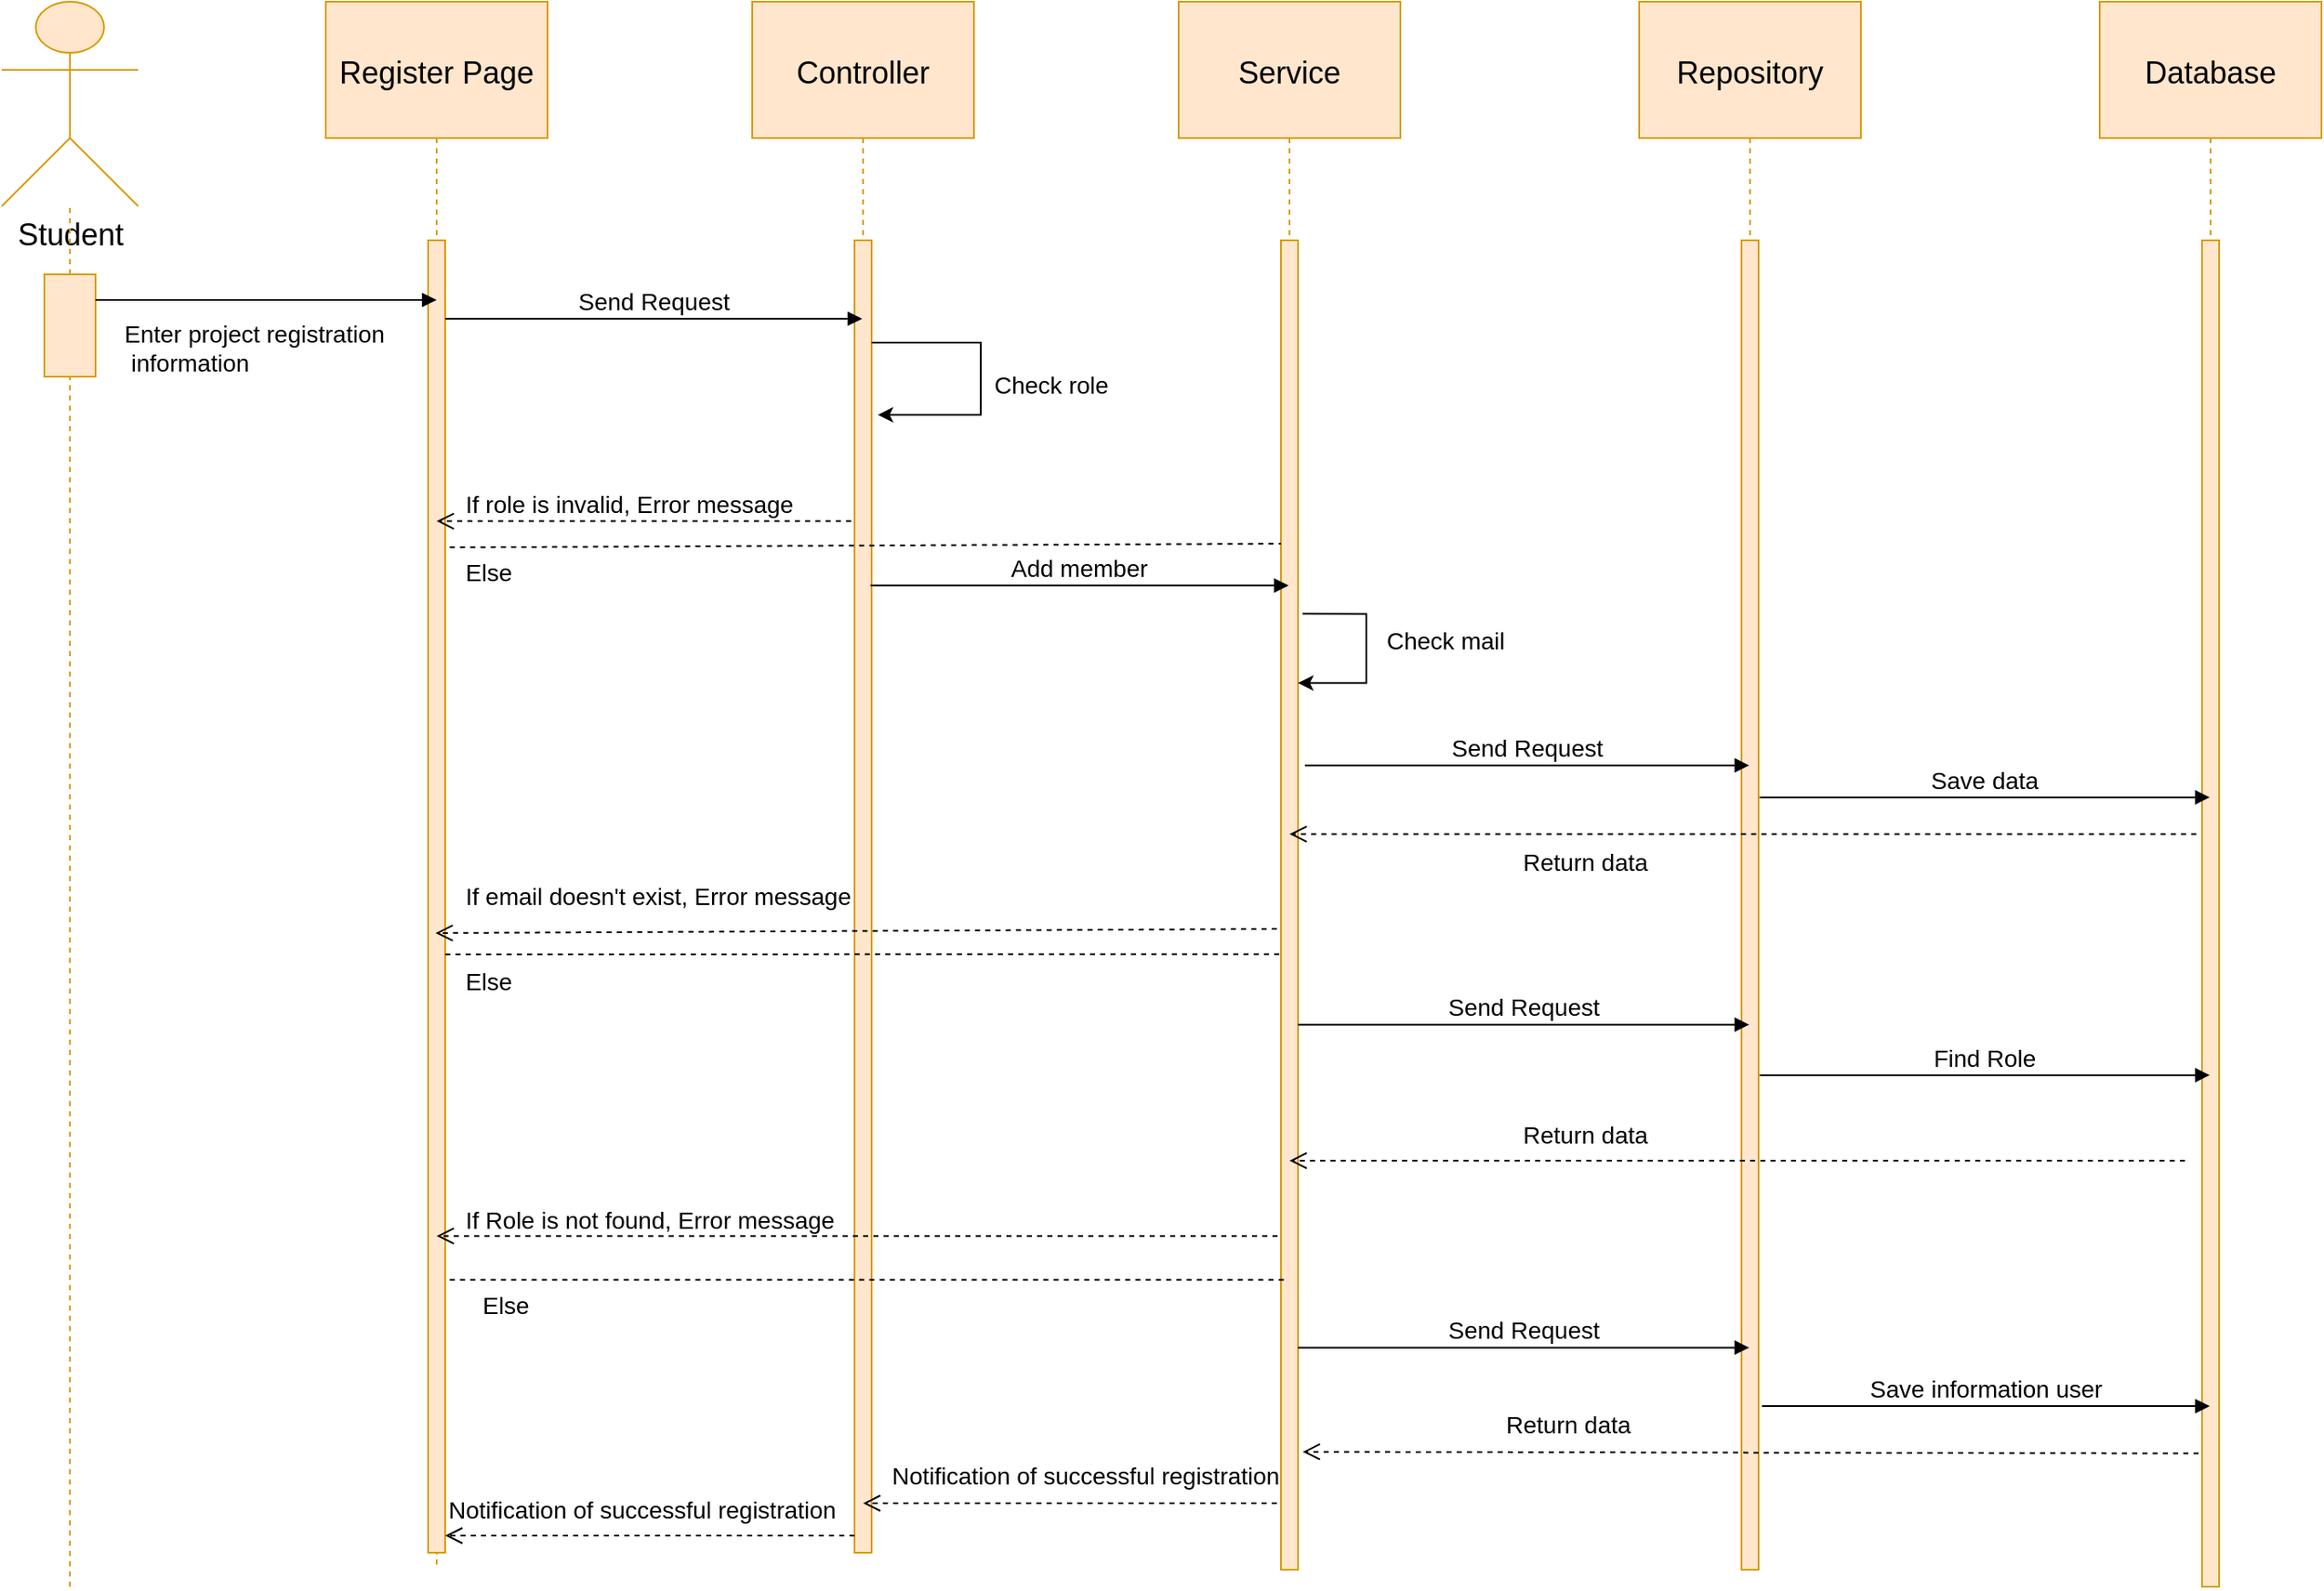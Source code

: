 <mxfile version="14.1.1" type="device"><diagram id="HSglVsEhUNREaa5l7rdh" name="Page-1"><mxGraphModel dx="2072" dy="5782" grid="1" gridSize="10" guides="1" tooltips="1" connect="1" arrows="1" fold="1" page="1" pageScale="1" pageWidth="3300" pageHeight="4681" math="0" shadow="0"><root><mxCell id="0"/><mxCell id="1" parent="0"/><mxCell id="6VEmjubbbB7XY-yoPdHq-1" value="&lt;font style=&quot;font-size: 18px&quot;&gt;Student&lt;/font&gt;" style="shape=umlActor;verticalLabelPosition=bottom;verticalAlign=top;html=1;outlineConnect=0;fillColor=#ffe6cc;strokeColor=#d79b00;" parent="1" vertex="1"><mxGeometry x="40" y="-40" width="80" height="120" as="geometry"/></mxCell><mxCell id="6VEmjubbbB7XY-yoPdHq-2" value="" style="endArrow=none;dashed=1;html=1;fillColor=#ffe6cc;strokeColor=#d79b00;" parent="1" source="6VEmjubbbB7XY-yoPdHq-3" target="6VEmjubbbB7XY-yoPdHq-1" edge="1"><mxGeometry width="50" height="50" relative="1" as="geometry"><mxPoint x="80" y="890" as="sourcePoint"/><mxPoint x="900" y="420" as="targetPoint"/></mxGeometry></mxCell><mxCell id="6VEmjubbbB7XY-yoPdHq-3" value="" style="rounded=0;whiteSpace=wrap;html=1;fillColor=#ffe6cc;strokeColor=#d79b00;" parent="1" vertex="1"><mxGeometry x="65" y="120" width="30" height="60" as="geometry"/></mxCell><mxCell id="6VEmjubbbB7XY-yoPdHq-4" value="" style="endArrow=none;dashed=1;html=1;fillColor=#ffe6cc;strokeColor=#d79b00;" parent="1" target="6VEmjubbbB7XY-yoPdHq-3" edge="1"><mxGeometry width="50" height="50" relative="1" as="geometry"><mxPoint x="80" y="890" as="sourcePoint"/><mxPoint x="80" y="130" as="targetPoint"/></mxGeometry></mxCell><mxCell id="6VEmjubbbB7XY-yoPdHq-5" value="Register Page" style="shape=umlLifeline;perimeter=lifelinePerimeter;container=1;collapsible=0;recursiveResize=0;rounded=0;shadow=0;strokeWidth=1;fillColor=#ffe6cc;strokeColor=#d79b00;size=80;fontSize=18;" parent="1" vertex="1"><mxGeometry x="230" y="-40" width="130" height="920" as="geometry"/></mxCell><mxCell id="6VEmjubbbB7XY-yoPdHq-6" value="" style="points=[];perimeter=orthogonalPerimeter;rounded=0;shadow=0;strokeWidth=1;fillColor=#ffe6cc;strokeColor=#d79b00;" parent="6VEmjubbbB7XY-yoPdHq-5" vertex="1"><mxGeometry x="60" y="140" width="10" height="770" as="geometry"/></mxCell><mxCell id="6VEmjubbbB7XY-yoPdHq-7" value="Controller" style="shape=umlLifeline;perimeter=lifelinePerimeter;container=1;collapsible=0;recursiveResize=0;rounded=0;shadow=0;strokeWidth=1;fillColor=#ffe6cc;strokeColor=#d79b00;size=80;fontSize=18;" parent="1" vertex="1"><mxGeometry x="480" y="-40" width="130" height="910" as="geometry"/></mxCell><mxCell id="6VEmjubbbB7XY-yoPdHq-8" value="" style="points=[];perimeter=orthogonalPerimeter;rounded=0;shadow=0;strokeWidth=1;fillColor=#ffe6cc;strokeColor=#d79b00;" parent="6VEmjubbbB7XY-yoPdHq-7" vertex="1"><mxGeometry x="60" y="140" width="10" height="770" as="geometry"/></mxCell><mxCell id="6VEmjubbbB7XY-yoPdHq-9" value="Service" style="shape=umlLifeline;perimeter=lifelinePerimeter;container=1;collapsible=0;recursiveResize=0;rounded=0;shadow=0;strokeWidth=1;fillColor=#ffe6cc;strokeColor=#d79b00;size=80;fontSize=18;" parent="1" vertex="1"><mxGeometry x="730" y="-40" width="130" height="920" as="geometry"/></mxCell><mxCell id="6VEmjubbbB7XY-yoPdHq-10" value="" style="points=[];perimeter=orthogonalPerimeter;rounded=0;shadow=0;strokeWidth=1;fillColor=#ffe6cc;strokeColor=#d79b00;" parent="6VEmjubbbB7XY-yoPdHq-9" vertex="1"><mxGeometry x="60" y="140" width="10" height="780" as="geometry"/></mxCell><mxCell id="o4KcC57QCx_ZrHxfI-Iv-1" value="" style="edgeStyle=orthogonalEdgeStyle;rounded=0;orthogonalLoop=1;jettySize=auto;html=1;fontSize=10;exitX=1.267;exitY=0.281;exitDx=0;exitDy=0;exitPerimeter=0;entryX=1;entryY=0.333;entryDx=0;entryDy=0;entryPerimeter=0;" edge="1" parent="6VEmjubbbB7XY-yoPdHq-9" source="6VEmjubbbB7XY-yoPdHq-10" target="6VEmjubbbB7XY-yoPdHq-10"><mxGeometry relative="1" as="geometry"><mxPoint x="-170" y="210" as="sourcePoint"/><mxPoint x="-166.39" y="252.41" as="targetPoint"/><Array as="points"><mxPoint x="110" y="359"/><mxPoint x="110" y="400"/></Array></mxGeometry></mxCell><mxCell id="6VEmjubbbB7XY-yoPdHq-11" value="Repository" style="shape=umlLifeline;perimeter=lifelinePerimeter;container=1;collapsible=0;recursiveResize=0;rounded=0;shadow=0;strokeWidth=1;fillColor=#ffe6cc;strokeColor=#d79b00;size=80;fontSize=18;" parent="1" vertex="1"><mxGeometry x="1000" y="-40" width="130" height="920" as="geometry"/></mxCell><mxCell id="6VEmjubbbB7XY-yoPdHq-12" value="" style="points=[];perimeter=orthogonalPerimeter;rounded=0;shadow=0;strokeWidth=1;fillColor=#ffe6cc;strokeColor=#d79b00;" parent="6VEmjubbbB7XY-yoPdHq-11" vertex="1"><mxGeometry x="60" y="140" width="10" height="780" as="geometry"/></mxCell><mxCell id="6VEmjubbbB7XY-yoPdHq-13" value="Database" style="shape=umlLifeline;perimeter=lifelinePerimeter;container=1;collapsible=0;recursiveResize=0;rounded=0;shadow=0;strokeWidth=1;fillColor=#ffe6cc;strokeColor=#d79b00;size=80;fontSize=18;" parent="1" vertex="1"><mxGeometry x="1270" y="-40" width="130" height="930" as="geometry"/></mxCell><mxCell id="6VEmjubbbB7XY-yoPdHq-14" value="" style="points=[];perimeter=orthogonalPerimeter;rounded=0;shadow=0;strokeWidth=1;fillColor=#ffe6cc;strokeColor=#d79b00;" parent="6VEmjubbbB7XY-yoPdHq-13" vertex="1"><mxGeometry x="60" y="140" width="10" height="790" as="geometry"/></mxCell><mxCell id="6VEmjubbbB7XY-yoPdHq-16" value="" style="verticalAlign=bottom;endArrow=block;shadow=0;strokeWidth=1;exitX=1;exitY=0.25;exitDx=0;exitDy=0;fontSize=14;" parent="1" source="6VEmjubbbB7XY-yoPdHq-3" edge="1"><mxGeometry relative="1" as="geometry"><mxPoint x="13.84" y="186.8" as="sourcePoint"/><mxPoint x="295" y="135" as="targetPoint"/></mxGeometry></mxCell><mxCell id="6VEmjubbbB7XY-yoPdHq-17" value="Send Request" style="verticalAlign=bottom;endArrow=block;shadow=0;strokeWidth=1;fontSize=14;" parent="1" target="6VEmjubbbB7XY-yoPdHq-7" edge="1"><mxGeometry relative="1" as="geometry"><mxPoint x="300" y="146" as="sourcePoint"/><mxPoint x="305" y="145" as="targetPoint"/></mxGeometry></mxCell><mxCell id="6VEmjubbbB7XY-yoPdHq-22" value="" style="edgeStyle=orthogonalEdgeStyle;rounded=0;orthogonalLoop=1;jettySize=auto;html=1;fontSize=10;exitX=1.135;exitY=0.738;exitDx=0;exitDy=0;exitPerimeter=0;entryX=1.361;entryY=0.133;entryDx=0;entryDy=0;entryPerimeter=0;" parent="1" target="6VEmjubbbB7XY-yoPdHq-8" edge="1"><mxGeometry relative="1" as="geometry"><mxPoint x="550.0" y="160.0" as="sourcePoint"/><mxPoint x="552" y="222" as="targetPoint"/><Array as="points"><mxPoint x="614" y="160"/><mxPoint x="614" y="202"/></Array></mxGeometry></mxCell><mxCell id="6VEmjubbbB7XY-yoPdHq-23" value="&lt;span style=&quot;color: rgb(0 , 0 , 0) ; font-family: &amp;#34;helvetica&amp;#34; ; font-size: 14px ; font-style: normal ; font-weight: 400 ; letter-spacing: normal ; text-align: center ; text-indent: 0px ; text-transform: none ; word-spacing: 0px ; background-color: rgb(255 , 255 , 255) ; display: inline ; float: none&quot;&gt;Check role&lt;/span&gt;" style="text;whiteSpace=wrap;html=1;fontSize=14;" parent="1" vertex="1"><mxGeometry x="620" y="170" width="100" height="30" as="geometry"/></mxCell><mxCell id="6VEmjubbbB7XY-yoPdHq-24" value="" style="verticalAlign=bottom;endArrow=open;dashed=1;endSize=8;shadow=0;strokeWidth=1;exitX=-0.199;exitY=0.214;exitDx=0;exitDy=0;exitPerimeter=0;" parent="1" source="6VEmjubbbB7XY-yoPdHq-8" target="6VEmjubbbB7XY-yoPdHq-5" edge="1"><mxGeometry relative="1" as="geometry"><mxPoint x="644.69" y="241.6" as="targetPoint"/><mxPoint x="540" y="244" as="sourcePoint"/></mxGeometry></mxCell><mxCell id="6VEmjubbbB7XY-yoPdHq-25" value="&lt;div style=&quot;text-align: center&quot;&gt;&lt;font face=&quot;helvetica&quot;&gt;&lt;span style=&quot;background-color: rgb(255 , 255 , 255)&quot;&gt;If role is invalid, Error message&lt;/span&gt;&lt;/font&gt;&lt;/div&gt;" style="text;whiteSpace=wrap;html=1;fontSize=14;" parent="1" vertex="1"><mxGeometry x="310" y="240" width="240" height="30" as="geometry"/></mxCell><mxCell id="6VEmjubbbB7XY-yoPdHq-28" value="&lt;span style=&quot;color: rgb(0 , 0 , 0) ; font-family: &amp;#34;helvetica&amp;#34; ; font-size: 14px ; font-style: normal ; font-weight: 400 ; letter-spacing: normal ; text-align: center ; text-indent: 0px ; text-transform: none ; word-spacing: 0px ; background-color: rgb(255 , 255 , 255) ; display: inline ; float: none&quot;&gt;Else&lt;/span&gt;" style="text;whiteSpace=wrap;html=1;fontSize=14;" parent="1" vertex="1"><mxGeometry x="310" y="280" width="100" height="30" as="geometry"/></mxCell><mxCell id="6VEmjubbbB7XY-yoPdHq-33" value="" style="endArrow=none;dashed=1;html=1;fontSize=10;exitX=1.267;exitY=0.234;exitDx=0;exitDy=0;exitPerimeter=0;" parent="1" source="6VEmjubbbB7XY-yoPdHq-6" edge="1"><mxGeometry width="50" height="50" relative="1" as="geometry"><mxPoint x="398.98" y="278.195" as="sourcePoint"/><mxPoint x="790" y="278" as="targetPoint"/><Array as="points"/></mxGeometry></mxCell><mxCell id="6VEmjubbbB7XY-yoPdHq-34" value="Add member" style="verticalAlign=bottom;endArrow=block;shadow=0;strokeWidth=1;fontSize=14;exitX=0.933;exitY=0.263;exitDx=0;exitDy=0;exitPerimeter=0;" parent="1" source="6VEmjubbbB7XY-yoPdHq-8" target="6VEmjubbbB7XY-yoPdHq-9" edge="1"><mxGeometry relative="1" as="geometry"><mxPoint x="310" y="156" as="sourcePoint"/><mxPoint x="554.5" y="156" as="targetPoint"/></mxGeometry></mxCell><mxCell id="6VEmjubbbB7XY-yoPdHq-35" value="Send Request" style="verticalAlign=bottom;endArrow=block;shadow=0;strokeWidth=1;fontSize=14;exitX=1.4;exitY=0.395;exitDx=0;exitDy=0;exitPerimeter=0;" parent="1" target="6VEmjubbbB7XY-yoPdHq-11" edge="1" source="6VEmjubbbB7XY-yoPdHq-10"><mxGeometry relative="1" as="geometry"><mxPoint x="801" y="377" as="sourcePoint"/><mxPoint x="990" y="410" as="targetPoint"/></mxGeometry></mxCell><mxCell id="6VEmjubbbB7XY-yoPdHq-37" value="Save data" style="verticalAlign=bottom;endArrow=block;shadow=0;strokeWidth=1;fontSize=14;exitX=1.067;exitY=0.419;exitDx=0;exitDy=0;exitPerimeter=0;" parent="1" target="6VEmjubbbB7XY-yoPdHq-13" edge="1" source="6VEmjubbbB7XY-yoPdHq-12"><mxGeometry relative="1" as="geometry"><mxPoint x="1070" y="387" as="sourcePoint"/><mxPoint x="1066.41" y="386.67" as="targetPoint"/></mxGeometry></mxCell><mxCell id="6VEmjubbbB7XY-yoPdHq-38" value="" style="verticalAlign=bottom;endArrow=open;dashed=1;endSize=8;shadow=0;strokeWidth=1;exitX=-0.333;exitY=0.441;exitDx=0;exitDy=0;exitPerimeter=0;" parent="1" source="6VEmjubbbB7XY-yoPdHq-14" target="6VEmjubbbB7XY-yoPdHq-9" edge="1"><mxGeometry relative="1" as="geometry"><mxPoint x="644.69" y="241.6" as="targetPoint"/><mxPoint x="786.64" y="243.76" as="sourcePoint"/></mxGeometry></mxCell><mxCell id="6VEmjubbbB7XY-yoPdHq-39" value="&lt;span style=&quot;color: rgb(0 , 0 , 0) ; font-family: &amp;#34;helvetica&amp;#34; ; font-size: 14px ; font-style: normal ; font-weight: 400 ; letter-spacing: normal ; text-align: center ; text-indent: 0px ; text-transform: none ; word-spacing: 0px ; background-color: rgb(255 , 255 , 255) ; display: inline ; float: none&quot;&gt;Return data&lt;/span&gt;" style="text;whiteSpace=wrap;html=1;fontSize=14;" parent="1" vertex="1"><mxGeometry x="930" y="450" width="170" height="30" as="geometry"/></mxCell><mxCell id="6VEmjubbbB7XY-yoPdHq-41" value="" style="verticalAlign=bottom;endArrow=open;dashed=1;endSize=8;shadow=0;strokeWidth=1;entryX=0.495;entryY=0.594;entryDx=0;entryDy=0;entryPerimeter=0;exitX=-0.239;exitY=0.518;exitDx=0;exitDy=0;exitPerimeter=0;" parent="1" source="6VEmjubbbB7XY-yoPdHq-10" target="6VEmjubbbB7XY-yoPdHq-5" edge="1"><mxGeometry relative="1" as="geometry"><mxPoint x="1080" y="429.74" as="targetPoint"/><mxPoint x="786" y="477" as="sourcePoint"/></mxGeometry></mxCell><mxCell id="6VEmjubbbB7XY-yoPdHq-43" value="&lt;span style=&quot;font-family: &amp;#34;helvetica&amp;#34; ; text-align: center ; background-color: rgb(255 , 255 , 255)&quot;&gt;If email doesn't exist, Error message&lt;/span&gt;" style="text;whiteSpace=wrap;html=1;fontSize=14;" parent="1" vertex="1"><mxGeometry x="310" y="470" width="260" height="30" as="geometry"/></mxCell><mxCell id="6VEmjubbbB7XY-yoPdHq-46" value="" style="endArrow=none;dashed=1;html=1;fontSize=10;entryX=0;entryY=0.537;entryDx=0;entryDy=0;entryPerimeter=0;" parent="1" target="6VEmjubbbB7XY-yoPdHq-10" edge="1"><mxGeometry width="50" height="50" relative="1" as="geometry"><mxPoint x="300" y="519" as="sourcePoint"/><mxPoint x="785" y="519" as="targetPoint"/><Array as="points"/></mxGeometry></mxCell><mxCell id="6VEmjubbbB7XY-yoPdHq-47" value="&lt;div style=&quot;text-align: center&quot;&gt;&lt;font face=&quot;helvetica&quot;&gt;&lt;span style=&quot;background-color: rgb(255 , 255 , 255)&quot;&gt;Else&lt;/span&gt;&lt;/font&gt;&lt;/div&gt;" style="text;whiteSpace=wrap;html=1;fontSize=14;" parent="1" vertex="1"><mxGeometry x="310" y="520" width="200" height="30" as="geometry"/></mxCell><mxCell id="6VEmjubbbB7XY-yoPdHq-48" value="Send Request" style="verticalAlign=bottom;endArrow=block;shadow=0;strokeWidth=1;fontSize=14;exitX=1;exitY=0.59;exitDx=0;exitDy=0;exitPerimeter=0;" parent="1" target="6VEmjubbbB7XY-yoPdHq-11" edge="1" source="6VEmjubbbB7XY-yoPdHq-10"><mxGeometry relative="1" as="geometry"><mxPoint x="803" y="600" as="sourcePoint"/><mxPoint x="1066.41" y="386.67" as="targetPoint"/></mxGeometry></mxCell><mxCell id="6VEmjubbbB7XY-yoPdHq-49" value="Find Role" style="verticalAlign=bottom;endArrow=block;shadow=0;strokeWidth=1;fontSize=14;exitX=1.067;exitY=0.628;exitDx=0;exitDy=0;exitPerimeter=0;" parent="1" source="6VEmjubbbB7XY-yoPdHq-12" target="6VEmjubbbB7XY-yoPdHq-13" edge="1"><mxGeometry relative="1" as="geometry"><mxPoint x="821" y="397" as="sourcePoint"/><mxPoint x="1076.41" y="396.67" as="targetPoint"/></mxGeometry></mxCell><mxCell id="6VEmjubbbB7XY-yoPdHq-50" value="" style="verticalAlign=bottom;endArrow=open;dashed=1;endSize=8;shadow=0;strokeWidth=1;" parent="1" target="6VEmjubbbB7XY-yoPdHq-9" edge="1"><mxGeometry relative="1" as="geometry"><mxPoint x="804.5" y="429.74" as="targetPoint"/><mxPoint x="1320" y="640" as="sourcePoint"/></mxGeometry></mxCell><mxCell id="6VEmjubbbB7XY-yoPdHq-51" value="&lt;span style=&quot;color: rgb(0 , 0 , 0) ; font-family: &amp;#34;helvetica&amp;#34; ; font-size: 14px ; font-style: normal ; font-weight: 400 ; letter-spacing: normal ; text-align: center ; text-indent: 0px ; text-transform: none ; word-spacing: 0px ; background-color: rgb(255 , 255 , 255) ; display: inline ; float: none&quot;&gt;Return data&lt;/span&gt;" style="text;whiteSpace=wrap;html=1;fontSize=14;" parent="1" vertex="1"><mxGeometry x="930" y="610" width="170" height="30" as="geometry"/></mxCell><mxCell id="6VEmjubbbB7XY-yoPdHq-52" value="" style="verticalAlign=bottom;endArrow=open;dashed=1;endSize=8;shadow=0;strokeWidth=1;exitX=-0.2;exitY=0.749;exitDx=0;exitDy=0;exitPerimeter=0;" parent="1" source="6VEmjubbbB7XY-yoPdHq-10" target="6VEmjubbbB7XY-yoPdHq-5" edge="1"><mxGeometry relative="1" as="geometry"><mxPoint x="306.82" y="507.68" as="targetPoint"/><mxPoint x="804.5" y="507.68" as="sourcePoint"/></mxGeometry></mxCell><mxCell id="6VEmjubbbB7XY-yoPdHq-53" value="&lt;span style=&quot;font-family: &amp;#34;helvetica&amp;#34; ; text-align: center ; background-color: rgb(255 , 255 , 255)&quot;&gt;If Role is not found, Error message&lt;/span&gt;" style="text;whiteSpace=wrap;html=1;fontSize=14;" parent="1" vertex="1"><mxGeometry x="310" y="660" width="270" height="30" as="geometry"/></mxCell><mxCell id="6VEmjubbbB7XY-yoPdHq-60" value="" style="endArrow=none;dashed=1;html=1;fontSize=10;exitX=1.267;exitY=0.792;exitDx=0;exitDy=0;exitPerimeter=0;" parent="1" source="6VEmjubbbB7XY-yoPdHq-6" target="6VEmjubbbB7XY-yoPdHq-9" edge="1"><mxGeometry width="50" height="50" relative="1" as="geometry"><mxPoint x="641.5" y="736.56" as="sourcePoint"/><mxPoint x="1391.5" y="735.36" as="targetPoint"/><Array as="points"/></mxGeometry></mxCell><mxCell id="6VEmjubbbB7XY-yoPdHq-61" value="&lt;div style=&quot;text-align: center&quot;&gt;&lt;font face=&quot;helvetica&quot;&gt;&lt;span style=&quot;background-color: rgb(255 , 255 , 255)&quot;&gt;Else&lt;/span&gt;&lt;/font&gt;&lt;/div&gt;" style="text;whiteSpace=wrap;html=1;fontSize=14;" parent="1" vertex="1"><mxGeometry x="320" y="710" width="170" height="30" as="geometry"/></mxCell><mxCell id="6VEmjubbbB7XY-yoPdHq-62" value="Send Request" style="verticalAlign=bottom;endArrow=block;shadow=0;strokeWidth=1;fontSize=14;exitX=1;exitY=0.833;exitDx=0;exitDy=0;exitPerimeter=0;" parent="1" source="6VEmjubbbB7XY-yoPdHq-10" target="6VEmjubbbB7XY-yoPdHq-11" edge="1"><mxGeometry relative="1" as="geometry"><mxPoint x="813" y="610" as="sourcePoint"/><mxPoint x="1067.61" y="610.05" as="targetPoint"/></mxGeometry></mxCell><mxCell id="6VEmjubbbB7XY-yoPdHq-63" value="Save information user" style="verticalAlign=bottom;endArrow=block;shadow=0;strokeWidth=1;fontSize=14;exitX=1.2;exitY=0.877;exitDx=0;exitDy=0;exitPerimeter=0;" parent="1" target="6VEmjubbbB7XY-yoPdHq-13" edge="1" source="6VEmjubbbB7XY-yoPdHq-12"><mxGeometry relative="1" as="geometry"><mxPoint x="1070" y="814" as="sourcePoint"/><mxPoint x="1070" y="813.72" as="targetPoint"/></mxGeometry></mxCell><mxCell id="6VEmjubbbB7XY-yoPdHq-65" value="" style="verticalAlign=bottom;endArrow=open;dashed=1;endSize=8;shadow=0;strokeWidth=1;exitX=-0.239;exitY=0.95;exitDx=0;exitDy=0;exitPerimeter=0;" parent="1" source="6VEmjubbbB7XY-yoPdHq-10" target="6VEmjubbbB7XY-yoPdHq-7" edge="1"><mxGeometry relative="1" as="geometry"><mxPoint x="804.5" y="650" as="targetPoint"/><mxPoint x="1330" y="650" as="sourcePoint"/></mxGeometry></mxCell><mxCell id="6VEmjubbbB7XY-yoPdHq-66" value="&lt;div style=&quot;text-align: center&quot;&gt;&lt;font face=&quot;helvetica&quot;&gt;Notification of successful registration&lt;/font&gt;&lt;/div&gt;&lt;div style=&quot;text-align: center&quot;&gt;&lt;br&gt;&lt;/div&gt;" style="text;whiteSpace=wrap;html=1;fontSize=14;" parent="1" vertex="1"><mxGeometry x="560" y="810" width="250" height="30" as="geometry"/></mxCell><mxCell id="6VEmjubbbB7XY-yoPdHq-67" value="&lt;div style=&quot;text-align: center&quot;&gt;&lt;font face=&quot;helvetica&quot;&gt;Notification of successful registration&lt;/font&gt;&lt;/div&gt;&lt;div style=&quot;text-align: center&quot;&gt;&lt;br&gt;&lt;/div&gt;" style="text;whiteSpace=wrap;html=1;fontSize=14;" parent="1" vertex="1"><mxGeometry x="300" y="830" width="250" height="30" as="geometry"/></mxCell><mxCell id="6VEmjubbbB7XY-yoPdHq-68" value="" style="verticalAlign=bottom;endArrow=open;dashed=1;endSize=8;shadow=0;strokeWidth=1;entryX=0;entryY=1;entryDx=0;entryDy=0;" parent="1" target="6VEmjubbbB7XY-yoPdHq-67" edge="1"><mxGeometry relative="1" as="geometry"><mxPoint x="804.5" y="650" as="targetPoint"/><mxPoint x="540" y="860" as="sourcePoint"/></mxGeometry></mxCell><mxCell id="AiN0VlGxiH7gvvlUkUIV-1" value="&lt;span style=&quot;color: rgb(0, 0, 0); font-family: helvetica; font-size: 14px; font-style: normal; font-weight: 400; letter-spacing: normal; text-align: center; text-indent: 0px; text-transform: none; word-spacing: 0px; background-color: rgb(255, 255, 255); display: inline; float: none;&quot;&gt;Enter project registration&lt;/span&gt;&lt;br style=&quot;padding: 0px; margin: 0px; color: rgb(0, 0, 0); font-family: helvetica; font-size: 14px; font-style: normal; font-weight: 400; letter-spacing: normal; text-align: center; text-indent: 0px; text-transform: none; word-spacing: 0px;&quot;&gt;&lt;span style=&quot;color: rgb(0, 0, 0); font-family: helvetica; font-size: 14px; font-style: normal; font-weight: 400; letter-spacing: normal; text-align: center; text-indent: 0px; text-transform: none; word-spacing: 0px; background-color: rgb(255, 255, 255); display: inline; float: none;&quot;&gt;&amp;nbsp;information&lt;/span&gt;" style="text;whiteSpace=wrap;html=1;" parent="1" vertex="1"><mxGeometry x="110" y="140" width="180" height="40" as="geometry"/></mxCell><mxCell id="o4KcC57QCx_ZrHxfI-Iv-2" value="&lt;span style=&quot;color: rgb(0 , 0 , 0) ; font-family: &amp;#34;helvetica&amp;#34; ; font-size: 14px ; font-style: normal ; font-weight: 400 ; letter-spacing: normal ; text-align: center ; text-indent: 0px ; text-transform: none ; word-spacing: 0px ; background-color: rgb(255 , 255 , 255) ; display: inline ; float: none&quot;&gt;Check mail&amp;nbsp;&lt;/span&gt;" style="text;whiteSpace=wrap;html=1;" vertex="1" parent="1"><mxGeometry x="850" y="320" width="190" height="30" as="geometry"/></mxCell><mxCell id="o4KcC57QCx_ZrHxfI-Iv-4" value="" style="verticalAlign=bottom;endArrow=open;dashed=1;endSize=8;shadow=0;strokeWidth=1;exitX=-0.2;exitY=0.901;exitDx=0;exitDy=0;exitPerimeter=0;entryX=0.971;entryY=0.028;entryDx=0;entryDy=0;entryPerimeter=0;" edge="1" parent="1" source="6VEmjubbbB7XY-yoPdHq-14" target="6VEmjubbbB7XY-yoPdHq-66"><mxGeometry relative="1" as="geometry"><mxPoint x="804.667" y="650" as="targetPoint"/><mxPoint x="1330" y="650" as="sourcePoint"/></mxGeometry></mxCell><mxCell id="o4KcC57QCx_ZrHxfI-Iv-6" value="&lt;span style=&quot;color: rgb(0, 0, 0); font-family: helvetica; font-size: 14px; font-style: normal; font-weight: 400; letter-spacing: normal; text-align: center; text-indent: 0px; text-transform: none; word-spacing: 0px; background-color: rgb(255, 255, 255); display: inline; float: none;&quot;&gt;Return data&lt;/span&gt;" style="text;whiteSpace=wrap;html=1;" vertex="1" parent="1"><mxGeometry x="920" y="780" width="100" height="30" as="geometry"/></mxCell></root></mxGraphModel></diagram></mxfile>